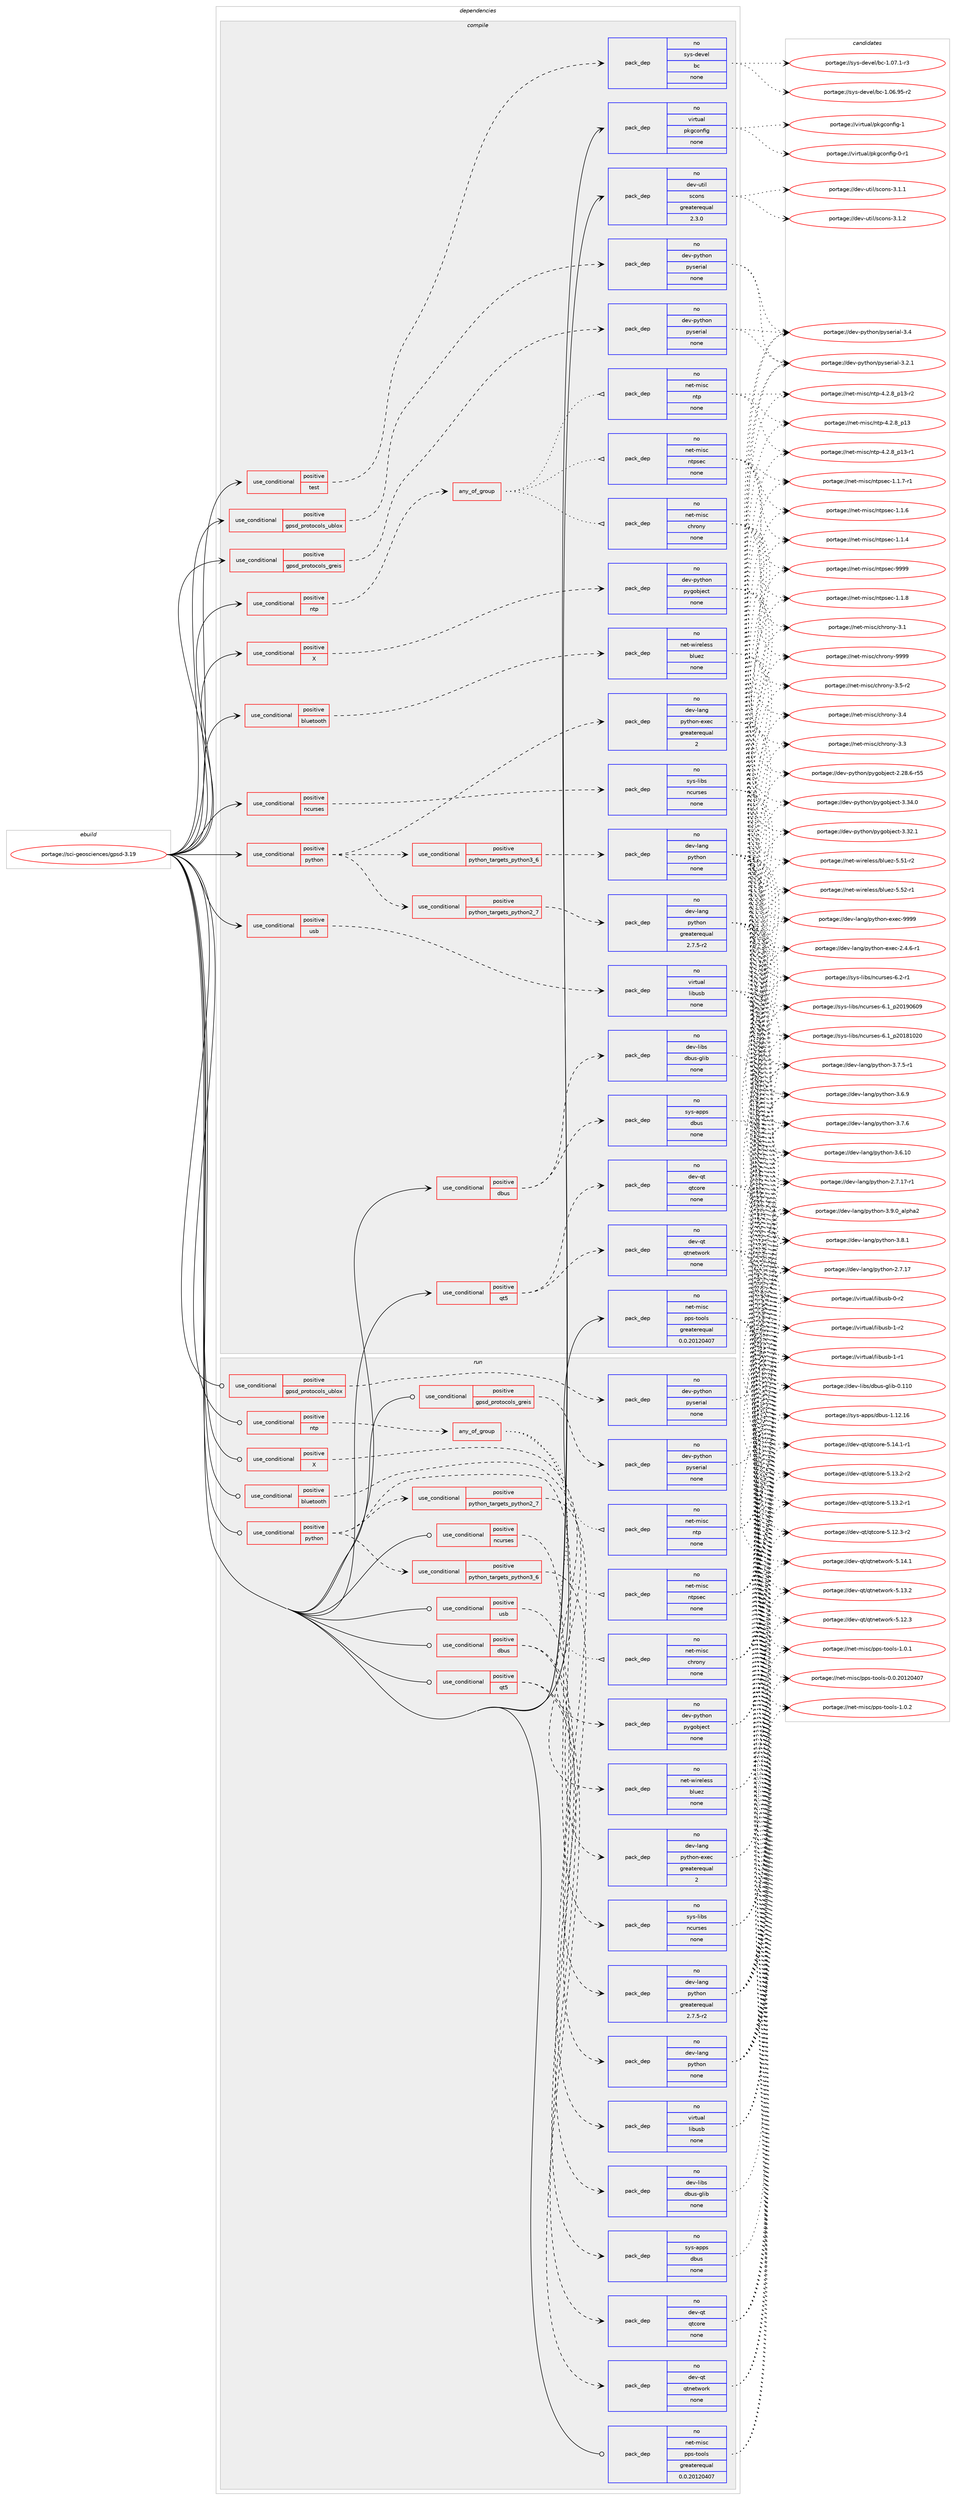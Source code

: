 digraph prolog {

# *************
# Graph options
# *************

newrank=true;
concentrate=true;
compound=true;
graph [rankdir=LR,fontname=Helvetica,fontsize=10,ranksep=1.5];#, ranksep=2.5, nodesep=0.2];
edge  [arrowhead=vee];
node  [fontname=Helvetica,fontsize=10];

# **********
# The ebuild
# **********

subgraph cluster_leftcol {
color=gray;
rank=same;
label=<<i>ebuild</i>>;
id [label="portage://sci-geosciences/gpsd-3.19", color=red, width=4, href="../sci-geosciences/gpsd-3.19.svg"];
}

# ****************
# The dependencies
# ****************

subgraph cluster_midcol {
color=gray;
label=<<i>dependencies</i>>;
subgraph cluster_compile {
fillcolor="#eeeeee";
style=filled;
label=<<i>compile</i>>;
subgraph cond18925 {
dependency93104 [label=<<TABLE BORDER="0" CELLBORDER="1" CELLSPACING="0" CELLPADDING="4"><TR><TD ROWSPAN="3" CELLPADDING="10">use_conditional</TD></TR><TR><TD>positive</TD></TR><TR><TD>X</TD></TR></TABLE>>, shape=none, color=red];
subgraph pack72599 {
dependency93105 [label=<<TABLE BORDER="0" CELLBORDER="1" CELLSPACING="0" CELLPADDING="4" WIDTH="220"><TR><TD ROWSPAN="6" CELLPADDING="30">pack_dep</TD></TR><TR><TD WIDTH="110">no</TD></TR><TR><TD>dev-python</TD></TR><TR><TD>pygobject</TD></TR><TR><TD>none</TD></TR><TR><TD></TD></TR></TABLE>>, shape=none, color=blue];
}
dependency93104:e -> dependency93105:w [weight=20,style="dashed",arrowhead="vee"];
}
id:e -> dependency93104:w [weight=20,style="solid",arrowhead="vee"];
subgraph cond18926 {
dependency93106 [label=<<TABLE BORDER="0" CELLBORDER="1" CELLSPACING="0" CELLPADDING="4"><TR><TD ROWSPAN="3" CELLPADDING="10">use_conditional</TD></TR><TR><TD>positive</TD></TR><TR><TD>bluetooth</TD></TR></TABLE>>, shape=none, color=red];
subgraph pack72600 {
dependency93107 [label=<<TABLE BORDER="0" CELLBORDER="1" CELLSPACING="0" CELLPADDING="4" WIDTH="220"><TR><TD ROWSPAN="6" CELLPADDING="30">pack_dep</TD></TR><TR><TD WIDTH="110">no</TD></TR><TR><TD>net-wireless</TD></TR><TR><TD>bluez</TD></TR><TR><TD>none</TD></TR><TR><TD></TD></TR></TABLE>>, shape=none, color=blue];
}
dependency93106:e -> dependency93107:w [weight=20,style="dashed",arrowhead="vee"];
}
id:e -> dependency93106:w [weight=20,style="solid",arrowhead="vee"];
subgraph cond18927 {
dependency93108 [label=<<TABLE BORDER="0" CELLBORDER="1" CELLSPACING="0" CELLPADDING="4"><TR><TD ROWSPAN="3" CELLPADDING="10">use_conditional</TD></TR><TR><TD>positive</TD></TR><TR><TD>dbus</TD></TR></TABLE>>, shape=none, color=red];
subgraph pack72601 {
dependency93109 [label=<<TABLE BORDER="0" CELLBORDER="1" CELLSPACING="0" CELLPADDING="4" WIDTH="220"><TR><TD ROWSPAN="6" CELLPADDING="30">pack_dep</TD></TR><TR><TD WIDTH="110">no</TD></TR><TR><TD>sys-apps</TD></TR><TR><TD>dbus</TD></TR><TR><TD>none</TD></TR><TR><TD></TD></TR></TABLE>>, shape=none, color=blue];
}
dependency93108:e -> dependency93109:w [weight=20,style="dashed",arrowhead="vee"];
subgraph pack72602 {
dependency93110 [label=<<TABLE BORDER="0" CELLBORDER="1" CELLSPACING="0" CELLPADDING="4" WIDTH="220"><TR><TD ROWSPAN="6" CELLPADDING="30">pack_dep</TD></TR><TR><TD WIDTH="110">no</TD></TR><TR><TD>dev-libs</TD></TR><TR><TD>dbus-glib</TD></TR><TR><TD>none</TD></TR><TR><TD></TD></TR></TABLE>>, shape=none, color=blue];
}
dependency93108:e -> dependency93110:w [weight=20,style="dashed",arrowhead="vee"];
}
id:e -> dependency93108:w [weight=20,style="solid",arrowhead="vee"];
subgraph cond18928 {
dependency93111 [label=<<TABLE BORDER="0" CELLBORDER="1" CELLSPACING="0" CELLPADDING="4"><TR><TD ROWSPAN="3" CELLPADDING="10">use_conditional</TD></TR><TR><TD>positive</TD></TR><TR><TD>gpsd_protocols_greis</TD></TR></TABLE>>, shape=none, color=red];
subgraph pack72603 {
dependency93112 [label=<<TABLE BORDER="0" CELLBORDER="1" CELLSPACING="0" CELLPADDING="4" WIDTH="220"><TR><TD ROWSPAN="6" CELLPADDING="30">pack_dep</TD></TR><TR><TD WIDTH="110">no</TD></TR><TR><TD>dev-python</TD></TR><TR><TD>pyserial</TD></TR><TR><TD>none</TD></TR><TR><TD></TD></TR></TABLE>>, shape=none, color=blue];
}
dependency93111:e -> dependency93112:w [weight=20,style="dashed",arrowhead="vee"];
}
id:e -> dependency93111:w [weight=20,style="solid",arrowhead="vee"];
subgraph cond18929 {
dependency93113 [label=<<TABLE BORDER="0" CELLBORDER="1" CELLSPACING="0" CELLPADDING="4"><TR><TD ROWSPAN="3" CELLPADDING="10">use_conditional</TD></TR><TR><TD>positive</TD></TR><TR><TD>gpsd_protocols_ublox</TD></TR></TABLE>>, shape=none, color=red];
subgraph pack72604 {
dependency93114 [label=<<TABLE BORDER="0" CELLBORDER="1" CELLSPACING="0" CELLPADDING="4" WIDTH="220"><TR><TD ROWSPAN="6" CELLPADDING="30">pack_dep</TD></TR><TR><TD WIDTH="110">no</TD></TR><TR><TD>dev-python</TD></TR><TR><TD>pyserial</TD></TR><TR><TD>none</TD></TR><TR><TD></TD></TR></TABLE>>, shape=none, color=blue];
}
dependency93113:e -> dependency93114:w [weight=20,style="dashed",arrowhead="vee"];
}
id:e -> dependency93113:w [weight=20,style="solid",arrowhead="vee"];
subgraph cond18930 {
dependency93115 [label=<<TABLE BORDER="0" CELLBORDER="1" CELLSPACING="0" CELLPADDING="4"><TR><TD ROWSPAN="3" CELLPADDING="10">use_conditional</TD></TR><TR><TD>positive</TD></TR><TR><TD>ncurses</TD></TR></TABLE>>, shape=none, color=red];
subgraph pack72605 {
dependency93116 [label=<<TABLE BORDER="0" CELLBORDER="1" CELLSPACING="0" CELLPADDING="4" WIDTH="220"><TR><TD ROWSPAN="6" CELLPADDING="30">pack_dep</TD></TR><TR><TD WIDTH="110">no</TD></TR><TR><TD>sys-libs</TD></TR><TR><TD>ncurses</TD></TR><TR><TD>none</TD></TR><TR><TD></TD></TR></TABLE>>, shape=none, color=blue];
}
dependency93115:e -> dependency93116:w [weight=20,style="dashed",arrowhead="vee"];
}
id:e -> dependency93115:w [weight=20,style="solid",arrowhead="vee"];
subgraph cond18931 {
dependency93117 [label=<<TABLE BORDER="0" CELLBORDER="1" CELLSPACING="0" CELLPADDING="4"><TR><TD ROWSPAN="3" CELLPADDING="10">use_conditional</TD></TR><TR><TD>positive</TD></TR><TR><TD>ntp</TD></TR></TABLE>>, shape=none, color=red];
subgraph any1496 {
dependency93118 [label=<<TABLE BORDER="0" CELLBORDER="1" CELLSPACING="0" CELLPADDING="4"><TR><TD CELLPADDING="10">any_of_group</TD></TR></TABLE>>, shape=none, color=red];subgraph pack72606 {
dependency93119 [label=<<TABLE BORDER="0" CELLBORDER="1" CELLSPACING="0" CELLPADDING="4" WIDTH="220"><TR><TD ROWSPAN="6" CELLPADDING="30">pack_dep</TD></TR><TR><TD WIDTH="110">no</TD></TR><TR><TD>net-misc</TD></TR><TR><TD>ntp</TD></TR><TR><TD>none</TD></TR><TR><TD></TD></TR></TABLE>>, shape=none, color=blue];
}
dependency93118:e -> dependency93119:w [weight=20,style="dotted",arrowhead="oinv"];
subgraph pack72607 {
dependency93120 [label=<<TABLE BORDER="0" CELLBORDER="1" CELLSPACING="0" CELLPADDING="4" WIDTH="220"><TR><TD ROWSPAN="6" CELLPADDING="30">pack_dep</TD></TR><TR><TD WIDTH="110">no</TD></TR><TR><TD>net-misc</TD></TR><TR><TD>ntpsec</TD></TR><TR><TD>none</TD></TR><TR><TD></TD></TR></TABLE>>, shape=none, color=blue];
}
dependency93118:e -> dependency93120:w [weight=20,style="dotted",arrowhead="oinv"];
subgraph pack72608 {
dependency93121 [label=<<TABLE BORDER="0" CELLBORDER="1" CELLSPACING="0" CELLPADDING="4" WIDTH="220"><TR><TD ROWSPAN="6" CELLPADDING="30">pack_dep</TD></TR><TR><TD WIDTH="110">no</TD></TR><TR><TD>net-misc</TD></TR><TR><TD>chrony</TD></TR><TR><TD>none</TD></TR><TR><TD></TD></TR></TABLE>>, shape=none, color=blue];
}
dependency93118:e -> dependency93121:w [weight=20,style="dotted",arrowhead="oinv"];
}
dependency93117:e -> dependency93118:w [weight=20,style="dashed",arrowhead="vee"];
}
id:e -> dependency93117:w [weight=20,style="solid",arrowhead="vee"];
subgraph cond18932 {
dependency93122 [label=<<TABLE BORDER="0" CELLBORDER="1" CELLSPACING="0" CELLPADDING="4"><TR><TD ROWSPAN="3" CELLPADDING="10">use_conditional</TD></TR><TR><TD>positive</TD></TR><TR><TD>python</TD></TR></TABLE>>, shape=none, color=red];
subgraph cond18933 {
dependency93123 [label=<<TABLE BORDER="0" CELLBORDER="1" CELLSPACING="0" CELLPADDING="4"><TR><TD ROWSPAN="3" CELLPADDING="10">use_conditional</TD></TR><TR><TD>positive</TD></TR><TR><TD>python_targets_python2_7</TD></TR></TABLE>>, shape=none, color=red];
subgraph pack72609 {
dependency93124 [label=<<TABLE BORDER="0" CELLBORDER="1" CELLSPACING="0" CELLPADDING="4" WIDTH="220"><TR><TD ROWSPAN="6" CELLPADDING="30">pack_dep</TD></TR><TR><TD WIDTH="110">no</TD></TR><TR><TD>dev-lang</TD></TR><TR><TD>python</TD></TR><TR><TD>greaterequal</TD></TR><TR><TD>2.7.5-r2</TD></TR></TABLE>>, shape=none, color=blue];
}
dependency93123:e -> dependency93124:w [weight=20,style="dashed",arrowhead="vee"];
}
dependency93122:e -> dependency93123:w [weight=20,style="dashed",arrowhead="vee"];
subgraph cond18934 {
dependency93125 [label=<<TABLE BORDER="0" CELLBORDER="1" CELLSPACING="0" CELLPADDING="4"><TR><TD ROWSPAN="3" CELLPADDING="10">use_conditional</TD></TR><TR><TD>positive</TD></TR><TR><TD>python_targets_python3_6</TD></TR></TABLE>>, shape=none, color=red];
subgraph pack72610 {
dependency93126 [label=<<TABLE BORDER="0" CELLBORDER="1" CELLSPACING="0" CELLPADDING="4" WIDTH="220"><TR><TD ROWSPAN="6" CELLPADDING="30">pack_dep</TD></TR><TR><TD WIDTH="110">no</TD></TR><TR><TD>dev-lang</TD></TR><TR><TD>python</TD></TR><TR><TD>none</TD></TR><TR><TD></TD></TR></TABLE>>, shape=none, color=blue];
}
dependency93125:e -> dependency93126:w [weight=20,style="dashed",arrowhead="vee"];
}
dependency93122:e -> dependency93125:w [weight=20,style="dashed",arrowhead="vee"];
subgraph pack72611 {
dependency93127 [label=<<TABLE BORDER="0" CELLBORDER="1" CELLSPACING="0" CELLPADDING="4" WIDTH="220"><TR><TD ROWSPAN="6" CELLPADDING="30">pack_dep</TD></TR><TR><TD WIDTH="110">no</TD></TR><TR><TD>dev-lang</TD></TR><TR><TD>python-exec</TD></TR><TR><TD>greaterequal</TD></TR><TR><TD>2</TD></TR></TABLE>>, shape=none, color=blue];
}
dependency93122:e -> dependency93127:w [weight=20,style="dashed",arrowhead="vee"];
}
id:e -> dependency93122:w [weight=20,style="solid",arrowhead="vee"];
subgraph cond18935 {
dependency93128 [label=<<TABLE BORDER="0" CELLBORDER="1" CELLSPACING="0" CELLPADDING="4"><TR><TD ROWSPAN="3" CELLPADDING="10">use_conditional</TD></TR><TR><TD>positive</TD></TR><TR><TD>qt5</TD></TR></TABLE>>, shape=none, color=red];
subgraph pack72612 {
dependency93129 [label=<<TABLE BORDER="0" CELLBORDER="1" CELLSPACING="0" CELLPADDING="4" WIDTH="220"><TR><TD ROWSPAN="6" CELLPADDING="30">pack_dep</TD></TR><TR><TD WIDTH="110">no</TD></TR><TR><TD>dev-qt</TD></TR><TR><TD>qtcore</TD></TR><TR><TD>none</TD></TR><TR><TD></TD></TR></TABLE>>, shape=none, color=blue];
}
dependency93128:e -> dependency93129:w [weight=20,style="dashed",arrowhead="vee"];
subgraph pack72613 {
dependency93130 [label=<<TABLE BORDER="0" CELLBORDER="1" CELLSPACING="0" CELLPADDING="4" WIDTH="220"><TR><TD ROWSPAN="6" CELLPADDING="30">pack_dep</TD></TR><TR><TD WIDTH="110">no</TD></TR><TR><TD>dev-qt</TD></TR><TR><TD>qtnetwork</TD></TR><TR><TD>none</TD></TR><TR><TD></TD></TR></TABLE>>, shape=none, color=blue];
}
dependency93128:e -> dependency93130:w [weight=20,style="dashed",arrowhead="vee"];
}
id:e -> dependency93128:w [weight=20,style="solid",arrowhead="vee"];
subgraph cond18936 {
dependency93131 [label=<<TABLE BORDER="0" CELLBORDER="1" CELLSPACING="0" CELLPADDING="4"><TR><TD ROWSPAN="3" CELLPADDING="10">use_conditional</TD></TR><TR><TD>positive</TD></TR><TR><TD>test</TD></TR></TABLE>>, shape=none, color=red];
subgraph pack72614 {
dependency93132 [label=<<TABLE BORDER="0" CELLBORDER="1" CELLSPACING="0" CELLPADDING="4" WIDTH="220"><TR><TD ROWSPAN="6" CELLPADDING="30">pack_dep</TD></TR><TR><TD WIDTH="110">no</TD></TR><TR><TD>sys-devel</TD></TR><TR><TD>bc</TD></TR><TR><TD>none</TD></TR><TR><TD></TD></TR></TABLE>>, shape=none, color=blue];
}
dependency93131:e -> dependency93132:w [weight=20,style="dashed",arrowhead="vee"];
}
id:e -> dependency93131:w [weight=20,style="solid",arrowhead="vee"];
subgraph cond18937 {
dependency93133 [label=<<TABLE BORDER="0" CELLBORDER="1" CELLSPACING="0" CELLPADDING="4"><TR><TD ROWSPAN="3" CELLPADDING="10">use_conditional</TD></TR><TR><TD>positive</TD></TR><TR><TD>usb</TD></TR></TABLE>>, shape=none, color=red];
subgraph pack72615 {
dependency93134 [label=<<TABLE BORDER="0" CELLBORDER="1" CELLSPACING="0" CELLPADDING="4" WIDTH="220"><TR><TD ROWSPAN="6" CELLPADDING="30">pack_dep</TD></TR><TR><TD WIDTH="110">no</TD></TR><TR><TD>virtual</TD></TR><TR><TD>libusb</TD></TR><TR><TD>none</TD></TR><TR><TD></TD></TR></TABLE>>, shape=none, color=blue];
}
dependency93133:e -> dependency93134:w [weight=20,style="dashed",arrowhead="vee"];
}
id:e -> dependency93133:w [weight=20,style="solid",arrowhead="vee"];
subgraph pack72616 {
dependency93135 [label=<<TABLE BORDER="0" CELLBORDER="1" CELLSPACING="0" CELLPADDING="4" WIDTH="220"><TR><TD ROWSPAN="6" CELLPADDING="30">pack_dep</TD></TR><TR><TD WIDTH="110">no</TD></TR><TR><TD>dev-util</TD></TR><TR><TD>scons</TD></TR><TR><TD>greaterequal</TD></TR><TR><TD>2.3.0</TD></TR></TABLE>>, shape=none, color=blue];
}
id:e -> dependency93135:w [weight=20,style="solid",arrowhead="vee"];
subgraph pack72617 {
dependency93136 [label=<<TABLE BORDER="0" CELLBORDER="1" CELLSPACING="0" CELLPADDING="4" WIDTH="220"><TR><TD ROWSPAN="6" CELLPADDING="30">pack_dep</TD></TR><TR><TD WIDTH="110">no</TD></TR><TR><TD>net-misc</TD></TR><TR><TD>pps-tools</TD></TR><TR><TD>greaterequal</TD></TR><TR><TD>0.0.20120407</TD></TR></TABLE>>, shape=none, color=blue];
}
id:e -> dependency93136:w [weight=20,style="solid",arrowhead="vee"];
subgraph pack72618 {
dependency93137 [label=<<TABLE BORDER="0" CELLBORDER="1" CELLSPACING="0" CELLPADDING="4" WIDTH="220"><TR><TD ROWSPAN="6" CELLPADDING="30">pack_dep</TD></TR><TR><TD WIDTH="110">no</TD></TR><TR><TD>virtual</TD></TR><TR><TD>pkgconfig</TD></TR><TR><TD>none</TD></TR><TR><TD></TD></TR></TABLE>>, shape=none, color=blue];
}
id:e -> dependency93137:w [weight=20,style="solid",arrowhead="vee"];
}
subgraph cluster_compileandrun {
fillcolor="#eeeeee";
style=filled;
label=<<i>compile and run</i>>;
}
subgraph cluster_run {
fillcolor="#eeeeee";
style=filled;
label=<<i>run</i>>;
subgraph cond18938 {
dependency93138 [label=<<TABLE BORDER="0" CELLBORDER="1" CELLSPACING="0" CELLPADDING="4"><TR><TD ROWSPAN="3" CELLPADDING="10">use_conditional</TD></TR><TR><TD>positive</TD></TR><TR><TD>X</TD></TR></TABLE>>, shape=none, color=red];
subgraph pack72619 {
dependency93139 [label=<<TABLE BORDER="0" CELLBORDER="1" CELLSPACING="0" CELLPADDING="4" WIDTH="220"><TR><TD ROWSPAN="6" CELLPADDING="30">pack_dep</TD></TR><TR><TD WIDTH="110">no</TD></TR><TR><TD>dev-python</TD></TR><TR><TD>pygobject</TD></TR><TR><TD>none</TD></TR><TR><TD></TD></TR></TABLE>>, shape=none, color=blue];
}
dependency93138:e -> dependency93139:w [weight=20,style="dashed",arrowhead="vee"];
}
id:e -> dependency93138:w [weight=20,style="solid",arrowhead="odot"];
subgraph cond18939 {
dependency93140 [label=<<TABLE BORDER="0" CELLBORDER="1" CELLSPACING="0" CELLPADDING="4"><TR><TD ROWSPAN="3" CELLPADDING="10">use_conditional</TD></TR><TR><TD>positive</TD></TR><TR><TD>bluetooth</TD></TR></TABLE>>, shape=none, color=red];
subgraph pack72620 {
dependency93141 [label=<<TABLE BORDER="0" CELLBORDER="1" CELLSPACING="0" CELLPADDING="4" WIDTH="220"><TR><TD ROWSPAN="6" CELLPADDING="30">pack_dep</TD></TR><TR><TD WIDTH="110">no</TD></TR><TR><TD>net-wireless</TD></TR><TR><TD>bluez</TD></TR><TR><TD>none</TD></TR><TR><TD></TD></TR></TABLE>>, shape=none, color=blue];
}
dependency93140:e -> dependency93141:w [weight=20,style="dashed",arrowhead="vee"];
}
id:e -> dependency93140:w [weight=20,style="solid",arrowhead="odot"];
subgraph cond18940 {
dependency93142 [label=<<TABLE BORDER="0" CELLBORDER="1" CELLSPACING="0" CELLPADDING="4"><TR><TD ROWSPAN="3" CELLPADDING="10">use_conditional</TD></TR><TR><TD>positive</TD></TR><TR><TD>dbus</TD></TR></TABLE>>, shape=none, color=red];
subgraph pack72621 {
dependency93143 [label=<<TABLE BORDER="0" CELLBORDER="1" CELLSPACING="0" CELLPADDING="4" WIDTH="220"><TR><TD ROWSPAN="6" CELLPADDING="30">pack_dep</TD></TR><TR><TD WIDTH="110">no</TD></TR><TR><TD>sys-apps</TD></TR><TR><TD>dbus</TD></TR><TR><TD>none</TD></TR><TR><TD></TD></TR></TABLE>>, shape=none, color=blue];
}
dependency93142:e -> dependency93143:w [weight=20,style="dashed",arrowhead="vee"];
subgraph pack72622 {
dependency93144 [label=<<TABLE BORDER="0" CELLBORDER="1" CELLSPACING="0" CELLPADDING="4" WIDTH="220"><TR><TD ROWSPAN="6" CELLPADDING="30">pack_dep</TD></TR><TR><TD WIDTH="110">no</TD></TR><TR><TD>dev-libs</TD></TR><TR><TD>dbus-glib</TD></TR><TR><TD>none</TD></TR><TR><TD></TD></TR></TABLE>>, shape=none, color=blue];
}
dependency93142:e -> dependency93144:w [weight=20,style="dashed",arrowhead="vee"];
}
id:e -> dependency93142:w [weight=20,style="solid",arrowhead="odot"];
subgraph cond18941 {
dependency93145 [label=<<TABLE BORDER="0" CELLBORDER="1" CELLSPACING="0" CELLPADDING="4"><TR><TD ROWSPAN="3" CELLPADDING="10">use_conditional</TD></TR><TR><TD>positive</TD></TR><TR><TD>gpsd_protocols_greis</TD></TR></TABLE>>, shape=none, color=red];
subgraph pack72623 {
dependency93146 [label=<<TABLE BORDER="0" CELLBORDER="1" CELLSPACING="0" CELLPADDING="4" WIDTH="220"><TR><TD ROWSPAN="6" CELLPADDING="30">pack_dep</TD></TR><TR><TD WIDTH="110">no</TD></TR><TR><TD>dev-python</TD></TR><TR><TD>pyserial</TD></TR><TR><TD>none</TD></TR><TR><TD></TD></TR></TABLE>>, shape=none, color=blue];
}
dependency93145:e -> dependency93146:w [weight=20,style="dashed",arrowhead="vee"];
}
id:e -> dependency93145:w [weight=20,style="solid",arrowhead="odot"];
subgraph cond18942 {
dependency93147 [label=<<TABLE BORDER="0" CELLBORDER="1" CELLSPACING="0" CELLPADDING="4"><TR><TD ROWSPAN="3" CELLPADDING="10">use_conditional</TD></TR><TR><TD>positive</TD></TR><TR><TD>gpsd_protocols_ublox</TD></TR></TABLE>>, shape=none, color=red];
subgraph pack72624 {
dependency93148 [label=<<TABLE BORDER="0" CELLBORDER="1" CELLSPACING="0" CELLPADDING="4" WIDTH="220"><TR><TD ROWSPAN="6" CELLPADDING="30">pack_dep</TD></TR><TR><TD WIDTH="110">no</TD></TR><TR><TD>dev-python</TD></TR><TR><TD>pyserial</TD></TR><TR><TD>none</TD></TR><TR><TD></TD></TR></TABLE>>, shape=none, color=blue];
}
dependency93147:e -> dependency93148:w [weight=20,style="dashed",arrowhead="vee"];
}
id:e -> dependency93147:w [weight=20,style="solid",arrowhead="odot"];
subgraph cond18943 {
dependency93149 [label=<<TABLE BORDER="0" CELLBORDER="1" CELLSPACING="0" CELLPADDING="4"><TR><TD ROWSPAN="3" CELLPADDING="10">use_conditional</TD></TR><TR><TD>positive</TD></TR><TR><TD>ncurses</TD></TR></TABLE>>, shape=none, color=red];
subgraph pack72625 {
dependency93150 [label=<<TABLE BORDER="0" CELLBORDER="1" CELLSPACING="0" CELLPADDING="4" WIDTH="220"><TR><TD ROWSPAN="6" CELLPADDING="30">pack_dep</TD></TR><TR><TD WIDTH="110">no</TD></TR><TR><TD>sys-libs</TD></TR><TR><TD>ncurses</TD></TR><TR><TD>none</TD></TR><TR><TD></TD></TR></TABLE>>, shape=none, color=blue];
}
dependency93149:e -> dependency93150:w [weight=20,style="dashed",arrowhead="vee"];
}
id:e -> dependency93149:w [weight=20,style="solid",arrowhead="odot"];
subgraph cond18944 {
dependency93151 [label=<<TABLE BORDER="0" CELLBORDER="1" CELLSPACING="0" CELLPADDING="4"><TR><TD ROWSPAN="3" CELLPADDING="10">use_conditional</TD></TR><TR><TD>positive</TD></TR><TR><TD>ntp</TD></TR></TABLE>>, shape=none, color=red];
subgraph any1497 {
dependency93152 [label=<<TABLE BORDER="0" CELLBORDER="1" CELLSPACING="0" CELLPADDING="4"><TR><TD CELLPADDING="10">any_of_group</TD></TR></TABLE>>, shape=none, color=red];subgraph pack72626 {
dependency93153 [label=<<TABLE BORDER="0" CELLBORDER="1" CELLSPACING="0" CELLPADDING="4" WIDTH="220"><TR><TD ROWSPAN="6" CELLPADDING="30">pack_dep</TD></TR><TR><TD WIDTH="110">no</TD></TR><TR><TD>net-misc</TD></TR><TR><TD>ntp</TD></TR><TR><TD>none</TD></TR><TR><TD></TD></TR></TABLE>>, shape=none, color=blue];
}
dependency93152:e -> dependency93153:w [weight=20,style="dotted",arrowhead="oinv"];
subgraph pack72627 {
dependency93154 [label=<<TABLE BORDER="0" CELLBORDER="1" CELLSPACING="0" CELLPADDING="4" WIDTH="220"><TR><TD ROWSPAN="6" CELLPADDING="30">pack_dep</TD></TR><TR><TD WIDTH="110">no</TD></TR><TR><TD>net-misc</TD></TR><TR><TD>ntpsec</TD></TR><TR><TD>none</TD></TR><TR><TD></TD></TR></TABLE>>, shape=none, color=blue];
}
dependency93152:e -> dependency93154:w [weight=20,style="dotted",arrowhead="oinv"];
subgraph pack72628 {
dependency93155 [label=<<TABLE BORDER="0" CELLBORDER="1" CELLSPACING="0" CELLPADDING="4" WIDTH="220"><TR><TD ROWSPAN="6" CELLPADDING="30">pack_dep</TD></TR><TR><TD WIDTH="110">no</TD></TR><TR><TD>net-misc</TD></TR><TR><TD>chrony</TD></TR><TR><TD>none</TD></TR><TR><TD></TD></TR></TABLE>>, shape=none, color=blue];
}
dependency93152:e -> dependency93155:w [weight=20,style="dotted",arrowhead="oinv"];
}
dependency93151:e -> dependency93152:w [weight=20,style="dashed",arrowhead="vee"];
}
id:e -> dependency93151:w [weight=20,style="solid",arrowhead="odot"];
subgraph cond18945 {
dependency93156 [label=<<TABLE BORDER="0" CELLBORDER="1" CELLSPACING="0" CELLPADDING="4"><TR><TD ROWSPAN="3" CELLPADDING="10">use_conditional</TD></TR><TR><TD>positive</TD></TR><TR><TD>python</TD></TR></TABLE>>, shape=none, color=red];
subgraph cond18946 {
dependency93157 [label=<<TABLE BORDER="0" CELLBORDER="1" CELLSPACING="0" CELLPADDING="4"><TR><TD ROWSPAN="3" CELLPADDING="10">use_conditional</TD></TR><TR><TD>positive</TD></TR><TR><TD>python_targets_python2_7</TD></TR></TABLE>>, shape=none, color=red];
subgraph pack72629 {
dependency93158 [label=<<TABLE BORDER="0" CELLBORDER="1" CELLSPACING="0" CELLPADDING="4" WIDTH="220"><TR><TD ROWSPAN="6" CELLPADDING="30">pack_dep</TD></TR><TR><TD WIDTH="110">no</TD></TR><TR><TD>dev-lang</TD></TR><TR><TD>python</TD></TR><TR><TD>greaterequal</TD></TR><TR><TD>2.7.5-r2</TD></TR></TABLE>>, shape=none, color=blue];
}
dependency93157:e -> dependency93158:w [weight=20,style="dashed",arrowhead="vee"];
}
dependency93156:e -> dependency93157:w [weight=20,style="dashed",arrowhead="vee"];
subgraph cond18947 {
dependency93159 [label=<<TABLE BORDER="0" CELLBORDER="1" CELLSPACING="0" CELLPADDING="4"><TR><TD ROWSPAN="3" CELLPADDING="10">use_conditional</TD></TR><TR><TD>positive</TD></TR><TR><TD>python_targets_python3_6</TD></TR></TABLE>>, shape=none, color=red];
subgraph pack72630 {
dependency93160 [label=<<TABLE BORDER="0" CELLBORDER="1" CELLSPACING="0" CELLPADDING="4" WIDTH="220"><TR><TD ROWSPAN="6" CELLPADDING="30">pack_dep</TD></TR><TR><TD WIDTH="110">no</TD></TR><TR><TD>dev-lang</TD></TR><TR><TD>python</TD></TR><TR><TD>none</TD></TR><TR><TD></TD></TR></TABLE>>, shape=none, color=blue];
}
dependency93159:e -> dependency93160:w [weight=20,style="dashed",arrowhead="vee"];
}
dependency93156:e -> dependency93159:w [weight=20,style="dashed",arrowhead="vee"];
subgraph pack72631 {
dependency93161 [label=<<TABLE BORDER="0" CELLBORDER="1" CELLSPACING="0" CELLPADDING="4" WIDTH="220"><TR><TD ROWSPAN="6" CELLPADDING="30">pack_dep</TD></TR><TR><TD WIDTH="110">no</TD></TR><TR><TD>dev-lang</TD></TR><TR><TD>python-exec</TD></TR><TR><TD>greaterequal</TD></TR><TR><TD>2</TD></TR></TABLE>>, shape=none, color=blue];
}
dependency93156:e -> dependency93161:w [weight=20,style="dashed",arrowhead="vee"];
}
id:e -> dependency93156:w [weight=20,style="solid",arrowhead="odot"];
subgraph cond18948 {
dependency93162 [label=<<TABLE BORDER="0" CELLBORDER="1" CELLSPACING="0" CELLPADDING="4"><TR><TD ROWSPAN="3" CELLPADDING="10">use_conditional</TD></TR><TR><TD>positive</TD></TR><TR><TD>qt5</TD></TR></TABLE>>, shape=none, color=red];
subgraph pack72632 {
dependency93163 [label=<<TABLE BORDER="0" CELLBORDER="1" CELLSPACING="0" CELLPADDING="4" WIDTH="220"><TR><TD ROWSPAN="6" CELLPADDING="30">pack_dep</TD></TR><TR><TD WIDTH="110">no</TD></TR><TR><TD>dev-qt</TD></TR><TR><TD>qtcore</TD></TR><TR><TD>none</TD></TR><TR><TD></TD></TR></TABLE>>, shape=none, color=blue];
}
dependency93162:e -> dependency93163:w [weight=20,style="dashed",arrowhead="vee"];
subgraph pack72633 {
dependency93164 [label=<<TABLE BORDER="0" CELLBORDER="1" CELLSPACING="0" CELLPADDING="4" WIDTH="220"><TR><TD ROWSPAN="6" CELLPADDING="30">pack_dep</TD></TR><TR><TD WIDTH="110">no</TD></TR><TR><TD>dev-qt</TD></TR><TR><TD>qtnetwork</TD></TR><TR><TD>none</TD></TR><TR><TD></TD></TR></TABLE>>, shape=none, color=blue];
}
dependency93162:e -> dependency93164:w [weight=20,style="dashed",arrowhead="vee"];
}
id:e -> dependency93162:w [weight=20,style="solid",arrowhead="odot"];
subgraph cond18949 {
dependency93165 [label=<<TABLE BORDER="0" CELLBORDER="1" CELLSPACING="0" CELLPADDING="4"><TR><TD ROWSPAN="3" CELLPADDING="10">use_conditional</TD></TR><TR><TD>positive</TD></TR><TR><TD>usb</TD></TR></TABLE>>, shape=none, color=red];
subgraph pack72634 {
dependency93166 [label=<<TABLE BORDER="0" CELLBORDER="1" CELLSPACING="0" CELLPADDING="4" WIDTH="220"><TR><TD ROWSPAN="6" CELLPADDING="30">pack_dep</TD></TR><TR><TD WIDTH="110">no</TD></TR><TR><TD>virtual</TD></TR><TR><TD>libusb</TD></TR><TR><TD>none</TD></TR><TR><TD></TD></TR></TABLE>>, shape=none, color=blue];
}
dependency93165:e -> dependency93166:w [weight=20,style="dashed",arrowhead="vee"];
}
id:e -> dependency93165:w [weight=20,style="solid",arrowhead="odot"];
subgraph pack72635 {
dependency93167 [label=<<TABLE BORDER="0" CELLBORDER="1" CELLSPACING="0" CELLPADDING="4" WIDTH="220"><TR><TD ROWSPAN="6" CELLPADDING="30">pack_dep</TD></TR><TR><TD WIDTH="110">no</TD></TR><TR><TD>net-misc</TD></TR><TR><TD>pps-tools</TD></TR><TR><TD>greaterequal</TD></TR><TR><TD>0.0.20120407</TD></TR></TABLE>>, shape=none, color=blue];
}
id:e -> dependency93167:w [weight=20,style="solid",arrowhead="odot"];
}
}

# **************
# The candidates
# **************

subgraph cluster_choices {
rank=same;
color=gray;
label=<<i>candidates</i>>;

subgraph choice72599 {
color=black;
nodesep=1;
choice1001011184511212111610411111047112121103111981061019911645514651524648 [label="portage://dev-python/pygobject-3.34.0", color=red, width=4,href="../dev-python/pygobject-3.34.0.svg"];
choice1001011184511212111610411111047112121103111981061019911645514651504649 [label="portage://dev-python/pygobject-3.32.1", color=red, width=4,href="../dev-python/pygobject-3.32.1.svg"];
choice1001011184511212111610411111047112121103111981061019911645504650564654451145353 [label="portage://dev-python/pygobject-2.28.6-r55", color=red, width=4,href="../dev-python/pygobject-2.28.6-r55.svg"];
dependency93105:e -> choice1001011184511212111610411111047112121103111981061019911645514651524648:w [style=dotted,weight="100"];
dependency93105:e -> choice1001011184511212111610411111047112121103111981061019911645514651504649:w [style=dotted,weight="100"];
dependency93105:e -> choice1001011184511212111610411111047112121103111981061019911645504650564654451145353:w [style=dotted,weight="100"];
}
subgraph choice72600 {
color=black;
nodesep=1;
choice11010111645119105114101108101115115479810811710112245534653504511449 [label="portage://net-wireless/bluez-5.52-r1", color=red, width=4,href="../net-wireless/bluez-5.52-r1.svg"];
choice11010111645119105114101108101115115479810811710112245534653494511450 [label="portage://net-wireless/bluez-5.51-r2", color=red, width=4,href="../net-wireless/bluez-5.51-r2.svg"];
dependency93107:e -> choice11010111645119105114101108101115115479810811710112245534653504511449:w [style=dotted,weight="100"];
dependency93107:e -> choice11010111645119105114101108101115115479810811710112245534653494511450:w [style=dotted,weight="100"];
}
subgraph choice72601 {
color=black;
nodesep=1;
choice115121115459711211211547100981171154549464950464954 [label="portage://sys-apps/dbus-1.12.16", color=red, width=4,href="../sys-apps/dbus-1.12.16.svg"];
dependency93109:e -> choice115121115459711211211547100981171154549464950464954:w [style=dotted,weight="100"];
}
subgraph choice72602 {
color=black;
nodesep=1;
choice100101118451081059811547100981171154510310810598454846494948 [label="portage://dev-libs/dbus-glib-0.110", color=red, width=4,href="../dev-libs/dbus-glib-0.110.svg"];
dependency93110:e -> choice100101118451081059811547100981171154510310810598454846494948:w [style=dotted,weight="100"];
}
subgraph choice72603 {
color=black;
nodesep=1;
choice10010111845112121116104111110471121211151011141059710845514652 [label="portage://dev-python/pyserial-3.4", color=red, width=4,href="../dev-python/pyserial-3.4.svg"];
choice100101118451121211161041111104711212111510111410597108455146504649 [label="portage://dev-python/pyserial-3.2.1", color=red, width=4,href="../dev-python/pyserial-3.2.1.svg"];
dependency93112:e -> choice10010111845112121116104111110471121211151011141059710845514652:w [style=dotted,weight="100"];
dependency93112:e -> choice100101118451121211161041111104711212111510111410597108455146504649:w [style=dotted,weight="100"];
}
subgraph choice72604 {
color=black;
nodesep=1;
choice10010111845112121116104111110471121211151011141059710845514652 [label="portage://dev-python/pyserial-3.4", color=red, width=4,href="../dev-python/pyserial-3.4.svg"];
choice100101118451121211161041111104711212111510111410597108455146504649 [label="portage://dev-python/pyserial-3.2.1", color=red, width=4,href="../dev-python/pyserial-3.2.1.svg"];
dependency93114:e -> choice10010111845112121116104111110471121211151011141059710845514652:w [style=dotted,weight="100"];
dependency93114:e -> choice100101118451121211161041111104711212111510111410597108455146504649:w [style=dotted,weight="100"];
}
subgraph choice72605 {
color=black;
nodesep=1;
choice11512111545108105981154711099117114115101115455446504511449 [label="portage://sys-libs/ncurses-6.2-r1", color=red, width=4,href="../sys-libs/ncurses-6.2-r1.svg"];
choice1151211154510810598115471109911711411510111545544649951125048495748544857 [label="portage://sys-libs/ncurses-6.1_p20190609", color=red, width=4,href="../sys-libs/ncurses-6.1_p20190609.svg"];
choice1151211154510810598115471109911711411510111545544649951125048495649485048 [label="portage://sys-libs/ncurses-6.1_p20181020", color=red, width=4,href="../sys-libs/ncurses-6.1_p20181020.svg"];
dependency93116:e -> choice11512111545108105981154711099117114115101115455446504511449:w [style=dotted,weight="100"];
dependency93116:e -> choice1151211154510810598115471109911711411510111545544649951125048495748544857:w [style=dotted,weight="100"];
dependency93116:e -> choice1151211154510810598115471109911711411510111545544649951125048495649485048:w [style=dotted,weight="100"];
}
subgraph choice72606 {
color=black;
nodesep=1;
choice1101011164510910511599471101161124552465046569511249514511450 [label="portage://net-misc/ntp-4.2.8_p13-r2", color=red, width=4,href="../net-misc/ntp-4.2.8_p13-r2.svg"];
choice1101011164510910511599471101161124552465046569511249514511449 [label="portage://net-misc/ntp-4.2.8_p13-r1", color=red, width=4,href="../net-misc/ntp-4.2.8_p13-r1.svg"];
choice110101116451091051159947110116112455246504656951124951 [label="portage://net-misc/ntp-4.2.8_p13", color=red, width=4,href="../net-misc/ntp-4.2.8_p13.svg"];
dependency93119:e -> choice1101011164510910511599471101161124552465046569511249514511450:w [style=dotted,weight="100"];
dependency93119:e -> choice1101011164510910511599471101161124552465046569511249514511449:w [style=dotted,weight="100"];
dependency93119:e -> choice110101116451091051159947110116112455246504656951124951:w [style=dotted,weight="100"];
}
subgraph choice72607 {
color=black;
nodesep=1;
choice110101116451091051159947110116112115101994557575757 [label="portage://net-misc/ntpsec-9999", color=red, width=4,href="../net-misc/ntpsec-9999.svg"];
choice11010111645109105115994711011611211510199454946494656 [label="portage://net-misc/ntpsec-1.1.8", color=red, width=4,href="../net-misc/ntpsec-1.1.8.svg"];
choice110101116451091051159947110116112115101994549464946554511449 [label="portage://net-misc/ntpsec-1.1.7-r1", color=red, width=4,href="../net-misc/ntpsec-1.1.7-r1.svg"];
choice11010111645109105115994711011611211510199454946494654 [label="portage://net-misc/ntpsec-1.1.6", color=red, width=4,href="../net-misc/ntpsec-1.1.6.svg"];
choice11010111645109105115994711011611211510199454946494652 [label="portage://net-misc/ntpsec-1.1.4", color=red, width=4,href="../net-misc/ntpsec-1.1.4.svg"];
dependency93120:e -> choice110101116451091051159947110116112115101994557575757:w [style=dotted,weight="100"];
dependency93120:e -> choice11010111645109105115994711011611211510199454946494656:w [style=dotted,weight="100"];
dependency93120:e -> choice110101116451091051159947110116112115101994549464946554511449:w [style=dotted,weight="100"];
dependency93120:e -> choice11010111645109105115994711011611211510199454946494654:w [style=dotted,weight="100"];
dependency93120:e -> choice11010111645109105115994711011611211510199454946494652:w [style=dotted,weight="100"];
}
subgraph choice72608 {
color=black;
nodesep=1;
choice110101116451091051159947991041141111101214557575757 [label="portage://net-misc/chrony-9999", color=red, width=4,href="../net-misc/chrony-9999.svg"];
choice11010111645109105115994799104114111110121455146534511450 [label="portage://net-misc/chrony-3.5-r2", color=red, width=4,href="../net-misc/chrony-3.5-r2.svg"];
choice1101011164510910511599479910411411111012145514652 [label="portage://net-misc/chrony-3.4", color=red, width=4,href="../net-misc/chrony-3.4.svg"];
choice1101011164510910511599479910411411111012145514651 [label="portage://net-misc/chrony-3.3", color=red, width=4,href="../net-misc/chrony-3.3.svg"];
choice1101011164510910511599479910411411111012145514649 [label="portage://net-misc/chrony-3.1", color=red, width=4,href="../net-misc/chrony-3.1.svg"];
dependency93121:e -> choice110101116451091051159947991041141111101214557575757:w [style=dotted,weight="100"];
dependency93121:e -> choice11010111645109105115994799104114111110121455146534511450:w [style=dotted,weight="100"];
dependency93121:e -> choice1101011164510910511599479910411411111012145514652:w [style=dotted,weight="100"];
dependency93121:e -> choice1101011164510910511599479910411411111012145514651:w [style=dotted,weight="100"];
dependency93121:e -> choice1101011164510910511599479910411411111012145514649:w [style=dotted,weight="100"];
}
subgraph choice72609 {
color=black;
nodesep=1;
choice10010111845108971101034711212111610411111045514657464895971081121049750 [label="portage://dev-lang/python-3.9.0_alpha2", color=red, width=4,href="../dev-lang/python-3.9.0_alpha2.svg"];
choice100101118451089711010347112121116104111110455146564649 [label="portage://dev-lang/python-3.8.1", color=red, width=4,href="../dev-lang/python-3.8.1.svg"];
choice100101118451089711010347112121116104111110455146554654 [label="portage://dev-lang/python-3.7.6", color=red, width=4,href="../dev-lang/python-3.7.6.svg"];
choice1001011184510897110103471121211161041111104551465546534511449 [label="portage://dev-lang/python-3.7.5-r1", color=red, width=4,href="../dev-lang/python-3.7.5-r1.svg"];
choice100101118451089711010347112121116104111110455146544657 [label="portage://dev-lang/python-3.6.9", color=red, width=4,href="../dev-lang/python-3.6.9.svg"];
choice10010111845108971101034711212111610411111045514654464948 [label="portage://dev-lang/python-3.6.10", color=red, width=4,href="../dev-lang/python-3.6.10.svg"];
choice100101118451089711010347112121116104111110455046554649554511449 [label="portage://dev-lang/python-2.7.17-r1", color=red, width=4,href="../dev-lang/python-2.7.17-r1.svg"];
choice10010111845108971101034711212111610411111045504655464955 [label="portage://dev-lang/python-2.7.17", color=red, width=4,href="../dev-lang/python-2.7.17.svg"];
dependency93124:e -> choice10010111845108971101034711212111610411111045514657464895971081121049750:w [style=dotted,weight="100"];
dependency93124:e -> choice100101118451089711010347112121116104111110455146564649:w [style=dotted,weight="100"];
dependency93124:e -> choice100101118451089711010347112121116104111110455146554654:w [style=dotted,weight="100"];
dependency93124:e -> choice1001011184510897110103471121211161041111104551465546534511449:w [style=dotted,weight="100"];
dependency93124:e -> choice100101118451089711010347112121116104111110455146544657:w [style=dotted,weight="100"];
dependency93124:e -> choice10010111845108971101034711212111610411111045514654464948:w [style=dotted,weight="100"];
dependency93124:e -> choice100101118451089711010347112121116104111110455046554649554511449:w [style=dotted,weight="100"];
dependency93124:e -> choice10010111845108971101034711212111610411111045504655464955:w [style=dotted,weight="100"];
}
subgraph choice72610 {
color=black;
nodesep=1;
choice10010111845108971101034711212111610411111045514657464895971081121049750 [label="portage://dev-lang/python-3.9.0_alpha2", color=red, width=4,href="../dev-lang/python-3.9.0_alpha2.svg"];
choice100101118451089711010347112121116104111110455146564649 [label="portage://dev-lang/python-3.8.1", color=red, width=4,href="../dev-lang/python-3.8.1.svg"];
choice100101118451089711010347112121116104111110455146554654 [label="portage://dev-lang/python-3.7.6", color=red, width=4,href="../dev-lang/python-3.7.6.svg"];
choice1001011184510897110103471121211161041111104551465546534511449 [label="portage://dev-lang/python-3.7.5-r1", color=red, width=4,href="../dev-lang/python-3.7.5-r1.svg"];
choice100101118451089711010347112121116104111110455146544657 [label="portage://dev-lang/python-3.6.9", color=red, width=4,href="../dev-lang/python-3.6.9.svg"];
choice10010111845108971101034711212111610411111045514654464948 [label="portage://dev-lang/python-3.6.10", color=red, width=4,href="../dev-lang/python-3.6.10.svg"];
choice100101118451089711010347112121116104111110455046554649554511449 [label="portage://dev-lang/python-2.7.17-r1", color=red, width=4,href="../dev-lang/python-2.7.17-r1.svg"];
choice10010111845108971101034711212111610411111045504655464955 [label="portage://dev-lang/python-2.7.17", color=red, width=4,href="../dev-lang/python-2.7.17.svg"];
dependency93126:e -> choice10010111845108971101034711212111610411111045514657464895971081121049750:w [style=dotted,weight="100"];
dependency93126:e -> choice100101118451089711010347112121116104111110455146564649:w [style=dotted,weight="100"];
dependency93126:e -> choice100101118451089711010347112121116104111110455146554654:w [style=dotted,weight="100"];
dependency93126:e -> choice1001011184510897110103471121211161041111104551465546534511449:w [style=dotted,weight="100"];
dependency93126:e -> choice100101118451089711010347112121116104111110455146544657:w [style=dotted,weight="100"];
dependency93126:e -> choice10010111845108971101034711212111610411111045514654464948:w [style=dotted,weight="100"];
dependency93126:e -> choice100101118451089711010347112121116104111110455046554649554511449:w [style=dotted,weight="100"];
dependency93126:e -> choice10010111845108971101034711212111610411111045504655464955:w [style=dotted,weight="100"];
}
subgraph choice72611 {
color=black;
nodesep=1;
choice10010111845108971101034711212111610411111045101120101994557575757 [label="portage://dev-lang/python-exec-9999", color=red, width=4,href="../dev-lang/python-exec-9999.svg"];
choice10010111845108971101034711212111610411111045101120101994550465246544511449 [label="portage://dev-lang/python-exec-2.4.6-r1", color=red, width=4,href="../dev-lang/python-exec-2.4.6-r1.svg"];
dependency93127:e -> choice10010111845108971101034711212111610411111045101120101994557575757:w [style=dotted,weight="100"];
dependency93127:e -> choice10010111845108971101034711212111610411111045101120101994550465246544511449:w [style=dotted,weight="100"];
}
subgraph choice72612 {
color=black;
nodesep=1;
choice100101118451131164711311699111114101455346495246494511449 [label="portage://dev-qt/qtcore-5.14.1-r1", color=red, width=4,href="../dev-qt/qtcore-5.14.1-r1.svg"];
choice100101118451131164711311699111114101455346495146504511450 [label="portage://dev-qt/qtcore-5.13.2-r2", color=red, width=4,href="../dev-qt/qtcore-5.13.2-r2.svg"];
choice100101118451131164711311699111114101455346495146504511449 [label="portage://dev-qt/qtcore-5.13.2-r1", color=red, width=4,href="../dev-qt/qtcore-5.13.2-r1.svg"];
choice100101118451131164711311699111114101455346495046514511450 [label="portage://dev-qt/qtcore-5.12.3-r2", color=red, width=4,href="../dev-qt/qtcore-5.12.3-r2.svg"];
dependency93129:e -> choice100101118451131164711311699111114101455346495246494511449:w [style=dotted,weight="100"];
dependency93129:e -> choice100101118451131164711311699111114101455346495146504511450:w [style=dotted,weight="100"];
dependency93129:e -> choice100101118451131164711311699111114101455346495146504511449:w [style=dotted,weight="100"];
dependency93129:e -> choice100101118451131164711311699111114101455346495046514511450:w [style=dotted,weight="100"];
}
subgraph choice72613 {
color=black;
nodesep=1;
choice100101118451131164711311611010111611911111410745534649524649 [label="portage://dev-qt/qtnetwork-5.14.1", color=red, width=4,href="../dev-qt/qtnetwork-5.14.1.svg"];
choice100101118451131164711311611010111611911111410745534649514650 [label="portage://dev-qt/qtnetwork-5.13.2", color=red, width=4,href="../dev-qt/qtnetwork-5.13.2.svg"];
choice100101118451131164711311611010111611911111410745534649504651 [label="portage://dev-qt/qtnetwork-5.12.3", color=red, width=4,href="../dev-qt/qtnetwork-5.12.3.svg"];
dependency93130:e -> choice100101118451131164711311611010111611911111410745534649524649:w [style=dotted,weight="100"];
dependency93130:e -> choice100101118451131164711311611010111611911111410745534649514650:w [style=dotted,weight="100"];
dependency93130:e -> choice100101118451131164711311611010111611911111410745534649504651:w [style=dotted,weight="100"];
}
subgraph choice72614 {
color=black;
nodesep=1;
choice11512111545100101118101108479899454946485546494511451 [label="portage://sys-devel/bc-1.07.1-r3", color=red, width=4,href="../sys-devel/bc-1.07.1-r3.svg"];
choice1151211154510010111810110847989945494648544657534511450 [label="portage://sys-devel/bc-1.06.95-r2", color=red, width=4,href="../sys-devel/bc-1.06.95-r2.svg"];
dependency93132:e -> choice11512111545100101118101108479899454946485546494511451:w [style=dotted,weight="100"];
dependency93132:e -> choice1151211154510010111810110847989945494648544657534511450:w [style=dotted,weight="100"];
}
subgraph choice72615 {
color=black;
nodesep=1;
choice1181051141161179710847108105981171159845494511450 [label="portage://virtual/libusb-1-r2", color=red, width=4,href="../virtual/libusb-1-r2.svg"];
choice1181051141161179710847108105981171159845494511449 [label="portage://virtual/libusb-1-r1", color=red, width=4,href="../virtual/libusb-1-r1.svg"];
choice1181051141161179710847108105981171159845484511450 [label="portage://virtual/libusb-0-r2", color=red, width=4,href="../virtual/libusb-0-r2.svg"];
dependency93134:e -> choice1181051141161179710847108105981171159845494511450:w [style=dotted,weight="100"];
dependency93134:e -> choice1181051141161179710847108105981171159845494511449:w [style=dotted,weight="100"];
dependency93134:e -> choice1181051141161179710847108105981171159845484511450:w [style=dotted,weight="100"];
}
subgraph choice72616 {
color=black;
nodesep=1;
choice100101118451171161051084711599111110115455146494650 [label="portage://dev-util/scons-3.1.2", color=red, width=4,href="../dev-util/scons-3.1.2.svg"];
choice100101118451171161051084711599111110115455146494649 [label="portage://dev-util/scons-3.1.1", color=red, width=4,href="../dev-util/scons-3.1.1.svg"];
dependency93135:e -> choice100101118451171161051084711599111110115455146494650:w [style=dotted,weight="100"];
dependency93135:e -> choice100101118451171161051084711599111110115455146494649:w [style=dotted,weight="100"];
}
subgraph choice72617 {
color=black;
nodesep=1;
choice11010111645109105115994711211211545116111111108115454946484650 [label="portage://net-misc/pps-tools-1.0.2", color=red, width=4,href="../net-misc/pps-tools-1.0.2.svg"];
choice11010111645109105115994711211211545116111111108115454946484649 [label="portage://net-misc/pps-tools-1.0.1", color=red, width=4,href="../net-misc/pps-tools-1.0.1.svg"];
choice1101011164510910511599471121121154511611111110811545484648465048495048524855 [label="portage://net-misc/pps-tools-0.0.20120407", color=red, width=4,href="../net-misc/pps-tools-0.0.20120407.svg"];
dependency93136:e -> choice11010111645109105115994711211211545116111111108115454946484650:w [style=dotted,weight="100"];
dependency93136:e -> choice11010111645109105115994711211211545116111111108115454946484649:w [style=dotted,weight="100"];
dependency93136:e -> choice1101011164510910511599471121121154511611111110811545484648465048495048524855:w [style=dotted,weight="100"];
}
subgraph choice72618 {
color=black;
nodesep=1;
choice1181051141161179710847112107103991111101021051034549 [label="portage://virtual/pkgconfig-1", color=red, width=4,href="../virtual/pkgconfig-1.svg"];
choice11810511411611797108471121071039911111010210510345484511449 [label="portage://virtual/pkgconfig-0-r1", color=red, width=4,href="../virtual/pkgconfig-0-r1.svg"];
dependency93137:e -> choice1181051141161179710847112107103991111101021051034549:w [style=dotted,weight="100"];
dependency93137:e -> choice11810511411611797108471121071039911111010210510345484511449:w [style=dotted,weight="100"];
}
subgraph choice72619 {
color=black;
nodesep=1;
choice1001011184511212111610411111047112121103111981061019911645514651524648 [label="portage://dev-python/pygobject-3.34.0", color=red, width=4,href="../dev-python/pygobject-3.34.0.svg"];
choice1001011184511212111610411111047112121103111981061019911645514651504649 [label="portage://dev-python/pygobject-3.32.1", color=red, width=4,href="../dev-python/pygobject-3.32.1.svg"];
choice1001011184511212111610411111047112121103111981061019911645504650564654451145353 [label="portage://dev-python/pygobject-2.28.6-r55", color=red, width=4,href="../dev-python/pygobject-2.28.6-r55.svg"];
dependency93139:e -> choice1001011184511212111610411111047112121103111981061019911645514651524648:w [style=dotted,weight="100"];
dependency93139:e -> choice1001011184511212111610411111047112121103111981061019911645514651504649:w [style=dotted,weight="100"];
dependency93139:e -> choice1001011184511212111610411111047112121103111981061019911645504650564654451145353:w [style=dotted,weight="100"];
}
subgraph choice72620 {
color=black;
nodesep=1;
choice11010111645119105114101108101115115479810811710112245534653504511449 [label="portage://net-wireless/bluez-5.52-r1", color=red, width=4,href="../net-wireless/bluez-5.52-r1.svg"];
choice11010111645119105114101108101115115479810811710112245534653494511450 [label="portage://net-wireless/bluez-5.51-r2", color=red, width=4,href="../net-wireless/bluez-5.51-r2.svg"];
dependency93141:e -> choice11010111645119105114101108101115115479810811710112245534653504511449:w [style=dotted,weight="100"];
dependency93141:e -> choice11010111645119105114101108101115115479810811710112245534653494511450:w [style=dotted,weight="100"];
}
subgraph choice72621 {
color=black;
nodesep=1;
choice115121115459711211211547100981171154549464950464954 [label="portage://sys-apps/dbus-1.12.16", color=red, width=4,href="../sys-apps/dbus-1.12.16.svg"];
dependency93143:e -> choice115121115459711211211547100981171154549464950464954:w [style=dotted,weight="100"];
}
subgraph choice72622 {
color=black;
nodesep=1;
choice100101118451081059811547100981171154510310810598454846494948 [label="portage://dev-libs/dbus-glib-0.110", color=red, width=4,href="../dev-libs/dbus-glib-0.110.svg"];
dependency93144:e -> choice100101118451081059811547100981171154510310810598454846494948:w [style=dotted,weight="100"];
}
subgraph choice72623 {
color=black;
nodesep=1;
choice10010111845112121116104111110471121211151011141059710845514652 [label="portage://dev-python/pyserial-3.4", color=red, width=4,href="../dev-python/pyserial-3.4.svg"];
choice100101118451121211161041111104711212111510111410597108455146504649 [label="portage://dev-python/pyserial-3.2.1", color=red, width=4,href="../dev-python/pyserial-3.2.1.svg"];
dependency93146:e -> choice10010111845112121116104111110471121211151011141059710845514652:w [style=dotted,weight="100"];
dependency93146:e -> choice100101118451121211161041111104711212111510111410597108455146504649:w [style=dotted,weight="100"];
}
subgraph choice72624 {
color=black;
nodesep=1;
choice10010111845112121116104111110471121211151011141059710845514652 [label="portage://dev-python/pyserial-3.4", color=red, width=4,href="../dev-python/pyserial-3.4.svg"];
choice100101118451121211161041111104711212111510111410597108455146504649 [label="portage://dev-python/pyserial-3.2.1", color=red, width=4,href="../dev-python/pyserial-3.2.1.svg"];
dependency93148:e -> choice10010111845112121116104111110471121211151011141059710845514652:w [style=dotted,weight="100"];
dependency93148:e -> choice100101118451121211161041111104711212111510111410597108455146504649:w [style=dotted,weight="100"];
}
subgraph choice72625 {
color=black;
nodesep=1;
choice11512111545108105981154711099117114115101115455446504511449 [label="portage://sys-libs/ncurses-6.2-r1", color=red, width=4,href="../sys-libs/ncurses-6.2-r1.svg"];
choice1151211154510810598115471109911711411510111545544649951125048495748544857 [label="portage://sys-libs/ncurses-6.1_p20190609", color=red, width=4,href="../sys-libs/ncurses-6.1_p20190609.svg"];
choice1151211154510810598115471109911711411510111545544649951125048495649485048 [label="portage://sys-libs/ncurses-6.1_p20181020", color=red, width=4,href="../sys-libs/ncurses-6.1_p20181020.svg"];
dependency93150:e -> choice11512111545108105981154711099117114115101115455446504511449:w [style=dotted,weight="100"];
dependency93150:e -> choice1151211154510810598115471109911711411510111545544649951125048495748544857:w [style=dotted,weight="100"];
dependency93150:e -> choice1151211154510810598115471109911711411510111545544649951125048495649485048:w [style=dotted,weight="100"];
}
subgraph choice72626 {
color=black;
nodesep=1;
choice1101011164510910511599471101161124552465046569511249514511450 [label="portage://net-misc/ntp-4.2.8_p13-r2", color=red, width=4,href="../net-misc/ntp-4.2.8_p13-r2.svg"];
choice1101011164510910511599471101161124552465046569511249514511449 [label="portage://net-misc/ntp-4.2.8_p13-r1", color=red, width=4,href="../net-misc/ntp-4.2.8_p13-r1.svg"];
choice110101116451091051159947110116112455246504656951124951 [label="portage://net-misc/ntp-4.2.8_p13", color=red, width=4,href="../net-misc/ntp-4.2.8_p13.svg"];
dependency93153:e -> choice1101011164510910511599471101161124552465046569511249514511450:w [style=dotted,weight="100"];
dependency93153:e -> choice1101011164510910511599471101161124552465046569511249514511449:w [style=dotted,weight="100"];
dependency93153:e -> choice110101116451091051159947110116112455246504656951124951:w [style=dotted,weight="100"];
}
subgraph choice72627 {
color=black;
nodesep=1;
choice110101116451091051159947110116112115101994557575757 [label="portage://net-misc/ntpsec-9999", color=red, width=4,href="../net-misc/ntpsec-9999.svg"];
choice11010111645109105115994711011611211510199454946494656 [label="portage://net-misc/ntpsec-1.1.8", color=red, width=4,href="../net-misc/ntpsec-1.1.8.svg"];
choice110101116451091051159947110116112115101994549464946554511449 [label="portage://net-misc/ntpsec-1.1.7-r1", color=red, width=4,href="../net-misc/ntpsec-1.1.7-r1.svg"];
choice11010111645109105115994711011611211510199454946494654 [label="portage://net-misc/ntpsec-1.1.6", color=red, width=4,href="../net-misc/ntpsec-1.1.6.svg"];
choice11010111645109105115994711011611211510199454946494652 [label="portage://net-misc/ntpsec-1.1.4", color=red, width=4,href="../net-misc/ntpsec-1.1.4.svg"];
dependency93154:e -> choice110101116451091051159947110116112115101994557575757:w [style=dotted,weight="100"];
dependency93154:e -> choice11010111645109105115994711011611211510199454946494656:w [style=dotted,weight="100"];
dependency93154:e -> choice110101116451091051159947110116112115101994549464946554511449:w [style=dotted,weight="100"];
dependency93154:e -> choice11010111645109105115994711011611211510199454946494654:w [style=dotted,weight="100"];
dependency93154:e -> choice11010111645109105115994711011611211510199454946494652:w [style=dotted,weight="100"];
}
subgraph choice72628 {
color=black;
nodesep=1;
choice110101116451091051159947991041141111101214557575757 [label="portage://net-misc/chrony-9999", color=red, width=4,href="../net-misc/chrony-9999.svg"];
choice11010111645109105115994799104114111110121455146534511450 [label="portage://net-misc/chrony-3.5-r2", color=red, width=4,href="../net-misc/chrony-3.5-r2.svg"];
choice1101011164510910511599479910411411111012145514652 [label="portage://net-misc/chrony-3.4", color=red, width=4,href="../net-misc/chrony-3.4.svg"];
choice1101011164510910511599479910411411111012145514651 [label="portage://net-misc/chrony-3.3", color=red, width=4,href="../net-misc/chrony-3.3.svg"];
choice1101011164510910511599479910411411111012145514649 [label="portage://net-misc/chrony-3.1", color=red, width=4,href="../net-misc/chrony-3.1.svg"];
dependency93155:e -> choice110101116451091051159947991041141111101214557575757:w [style=dotted,weight="100"];
dependency93155:e -> choice11010111645109105115994799104114111110121455146534511450:w [style=dotted,weight="100"];
dependency93155:e -> choice1101011164510910511599479910411411111012145514652:w [style=dotted,weight="100"];
dependency93155:e -> choice1101011164510910511599479910411411111012145514651:w [style=dotted,weight="100"];
dependency93155:e -> choice1101011164510910511599479910411411111012145514649:w [style=dotted,weight="100"];
}
subgraph choice72629 {
color=black;
nodesep=1;
choice10010111845108971101034711212111610411111045514657464895971081121049750 [label="portage://dev-lang/python-3.9.0_alpha2", color=red, width=4,href="../dev-lang/python-3.9.0_alpha2.svg"];
choice100101118451089711010347112121116104111110455146564649 [label="portage://dev-lang/python-3.8.1", color=red, width=4,href="../dev-lang/python-3.8.1.svg"];
choice100101118451089711010347112121116104111110455146554654 [label="portage://dev-lang/python-3.7.6", color=red, width=4,href="../dev-lang/python-3.7.6.svg"];
choice1001011184510897110103471121211161041111104551465546534511449 [label="portage://dev-lang/python-3.7.5-r1", color=red, width=4,href="../dev-lang/python-3.7.5-r1.svg"];
choice100101118451089711010347112121116104111110455146544657 [label="portage://dev-lang/python-3.6.9", color=red, width=4,href="../dev-lang/python-3.6.9.svg"];
choice10010111845108971101034711212111610411111045514654464948 [label="portage://dev-lang/python-3.6.10", color=red, width=4,href="../dev-lang/python-3.6.10.svg"];
choice100101118451089711010347112121116104111110455046554649554511449 [label="portage://dev-lang/python-2.7.17-r1", color=red, width=4,href="../dev-lang/python-2.7.17-r1.svg"];
choice10010111845108971101034711212111610411111045504655464955 [label="portage://dev-lang/python-2.7.17", color=red, width=4,href="../dev-lang/python-2.7.17.svg"];
dependency93158:e -> choice10010111845108971101034711212111610411111045514657464895971081121049750:w [style=dotted,weight="100"];
dependency93158:e -> choice100101118451089711010347112121116104111110455146564649:w [style=dotted,weight="100"];
dependency93158:e -> choice100101118451089711010347112121116104111110455146554654:w [style=dotted,weight="100"];
dependency93158:e -> choice1001011184510897110103471121211161041111104551465546534511449:w [style=dotted,weight="100"];
dependency93158:e -> choice100101118451089711010347112121116104111110455146544657:w [style=dotted,weight="100"];
dependency93158:e -> choice10010111845108971101034711212111610411111045514654464948:w [style=dotted,weight="100"];
dependency93158:e -> choice100101118451089711010347112121116104111110455046554649554511449:w [style=dotted,weight="100"];
dependency93158:e -> choice10010111845108971101034711212111610411111045504655464955:w [style=dotted,weight="100"];
}
subgraph choice72630 {
color=black;
nodesep=1;
choice10010111845108971101034711212111610411111045514657464895971081121049750 [label="portage://dev-lang/python-3.9.0_alpha2", color=red, width=4,href="../dev-lang/python-3.9.0_alpha2.svg"];
choice100101118451089711010347112121116104111110455146564649 [label="portage://dev-lang/python-3.8.1", color=red, width=4,href="../dev-lang/python-3.8.1.svg"];
choice100101118451089711010347112121116104111110455146554654 [label="portage://dev-lang/python-3.7.6", color=red, width=4,href="../dev-lang/python-3.7.6.svg"];
choice1001011184510897110103471121211161041111104551465546534511449 [label="portage://dev-lang/python-3.7.5-r1", color=red, width=4,href="../dev-lang/python-3.7.5-r1.svg"];
choice100101118451089711010347112121116104111110455146544657 [label="portage://dev-lang/python-3.6.9", color=red, width=4,href="../dev-lang/python-3.6.9.svg"];
choice10010111845108971101034711212111610411111045514654464948 [label="portage://dev-lang/python-3.6.10", color=red, width=4,href="../dev-lang/python-3.6.10.svg"];
choice100101118451089711010347112121116104111110455046554649554511449 [label="portage://dev-lang/python-2.7.17-r1", color=red, width=4,href="../dev-lang/python-2.7.17-r1.svg"];
choice10010111845108971101034711212111610411111045504655464955 [label="portage://dev-lang/python-2.7.17", color=red, width=4,href="../dev-lang/python-2.7.17.svg"];
dependency93160:e -> choice10010111845108971101034711212111610411111045514657464895971081121049750:w [style=dotted,weight="100"];
dependency93160:e -> choice100101118451089711010347112121116104111110455146564649:w [style=dotted,weight="100"];
dependency93160:e -> choice100101118451089711010347112121116104111110455146554654:w [style=dotted,weight="100"];
dependency93160:e -> choice1001011184510897110103471121211161041111104551465546534511449:w [style=dotted,weight="100"];
dependency93160:e -> choice100101118451089711010347112121116104111110455146544657:w [style=dotted,weight="100"];
dependency93160:e -> choice10010111845108971101034711212111610411111045514654464948:w [style=dotted,weight="100"];
dependency93160:e -> choice100101118451089711010347112121116104111110455046554649554511449:w [style=dotted,weight="100"];
dependency93160:e -> choice10010111845108971101034711212111610411111045504655464955:w [style=dotted,weight="100"];
}
subgraph choice72631 {
color=black;
nodesep=1;
choice10010111845108971101034711212111610411111045101120101994557575757 [label="portage://dev-lang/python-exec-9999", color=red, width=4,href="../dev-lang/python-exec-9999.svg"];
choice10010111845108971101034711212111610411111045101120101994550465246544511449 [label="portage://dev-lang/python-exec-2.4.6-r1", color=red, width=4,href="../dev-lang/python-exec-2.4.6-r1.svg"];
dependency93161:e -> choice10010111845108971101034711212111610411111045101120101994557575757:w [style=dotted,weight="100"];
dependency93161:e -> choice10010111845108971101034711212111610411111045101120101994550465246544511449:w [style=dotted,weight="100"];
}
subgraph choice72632 {
color=black;
nodesep=1;
choice100101118451131164711311699111114101455346495246494511449 [label="portage://dev-qt/qtcore-5.14.1-r1", color=red, width=4,href="../dev-qt/qtcore-5.14.1-r1.svg"];
choice100101118451131164711311699111114101455346495146504511450 [label="portage://dev-qt/qtcore-5.13.2-r2", color=red, width=4,href="../dev-qt/qtcore-5.13.2-r2.svg"];
choice100101118451131164711311699111114101455346495146504511449 [label="portage://dev-qt/qtcore-5.13.2-r1", color=red, width=4,href="../dev-qt/qtcore-5.13.2-r1.svg"];
choice100101118451131164711311699111114101455346495046514511450 [label="portage://dev-qt/qtcore-5.12.3-r2", color=red, width=4,href="../dev-qt/qtcore-5.12.3-r2.svg"];
dependency93163:e -> choice100101118451131164711311699111114101455346495246494511449:w [style=dotted,weight="100"];
dependency93163:e -> choice100101118451131164711311699111114101455346495146504511450:w [style=dotted,weight="100"];
dependency93163:e -> choice100101118451131164711311699111114101455346495146504511449:w [style=dotted,weight="100"];
dependency93163:e -> choice100101118451131164711311699111114101455346495046514511450:w [style=dotted,weight="100"];
}
subgraph choice72633 {
color=black;
nodesep=1;
choice100101118451131164711311611010111611911111410745534649524649 [label="portage://dev-qt/qtnetwork-5.14.1", color=red, width=4,href="../dev-qt/qtnetwork-5.14.1.svg"];
choice100101118451131164711311611010111611911111410745534649514650 [label="portage://dev-qt/qtnetwork-5.13.2", color=red, width=4,href="../dev-qt/qtnetwork-5.13.2.svg"];
choice100101118451131164711311611010111611911111410745534649504651 [label="portage://dev-qt/qtnetwork-5.12.3", color=red, width=4,href="../dev-qt/qtnetwork-5.12.3.svg"];
dependency93164:e -> choice100101118451131164711311611010111611911111410745534649524649:w [style=dotted,weight="100"];
dependency93164:e -> choice100101118451131164711311611010111611911111410745534649514650:w [style=dotted,weight="100"];
dependency93164:e -> choice100101118451131164711311611010111611911111410745534649504651:w [style=dotted,weight="100"];
}
subgraph choice72634 {
color=black;
nodesep=1;
choice1181051141161179710847108105981171159845494511450 [label="portage://virtual/libusb-1-r2", color=red, width=4,href="../virtual/libusb-1-r2.svg"];
choice1181051141161179710847108105981171159845494511449 [label="portage://virtual/libusb-1-r1", color=red, width=4,href="../virtual/libusb-1-r1.svg"];
choice1181051141161179710847108105981171159845484511450 [label="portage://virtual/libusb-0-r2", color=red, width=4,href="../virtual/libusb-0-r2.svg"];
dependency93166:e -> choice1181051141161179710847108105981171159845494511450:w [style=dotted,weight="100"];
dependency93166:e -> choice1181051141161179710847108105981171159845494511449:w [style=dotted,weight="100"];
dependency93166:e -> choice1181051141161179710847108105981171159845484511450:w [style=dotted,weight="100"];
}
subgraph choice72635 {
color=black;
nodesep=1;
choice11010111645109105115994711211211545116111111108115454946484650 [label="portage://net-misc/pps-tools-1.0.2", color=red, width=4,href="../net-misc/pps-tools-1.0.2.svg"];
choice11010111645109105115994711211211545116111111108115454946484649 [label="portage://net-misc/pps-tools-1.0.1", color=red, width=4,href="../net-misc/pps-tools-1.0.1.svg"];
choice1101011164510910511599471121121154511611111110811545484648465048495048524855 [label="portage://net-misc/pps-tools-0.0.20120407", color=red, width=4,href="../net-misc/pps-tools-0.0.20120407.svg"];
dependency93167:e -> choice11010111645109105115994711211211545116111111108115454946484650:w [style=dotted,weight="100"];
dependency93167:e -> choice11010111645109105115994711211211545116111111108115454946484649:w [style=dotted,weight="100"];
dependency93167:e -> choice1101011164510910511599471121121154511611111110811545484648465048495048524855:w [style=dotted,weight="100"];
}
}

}
